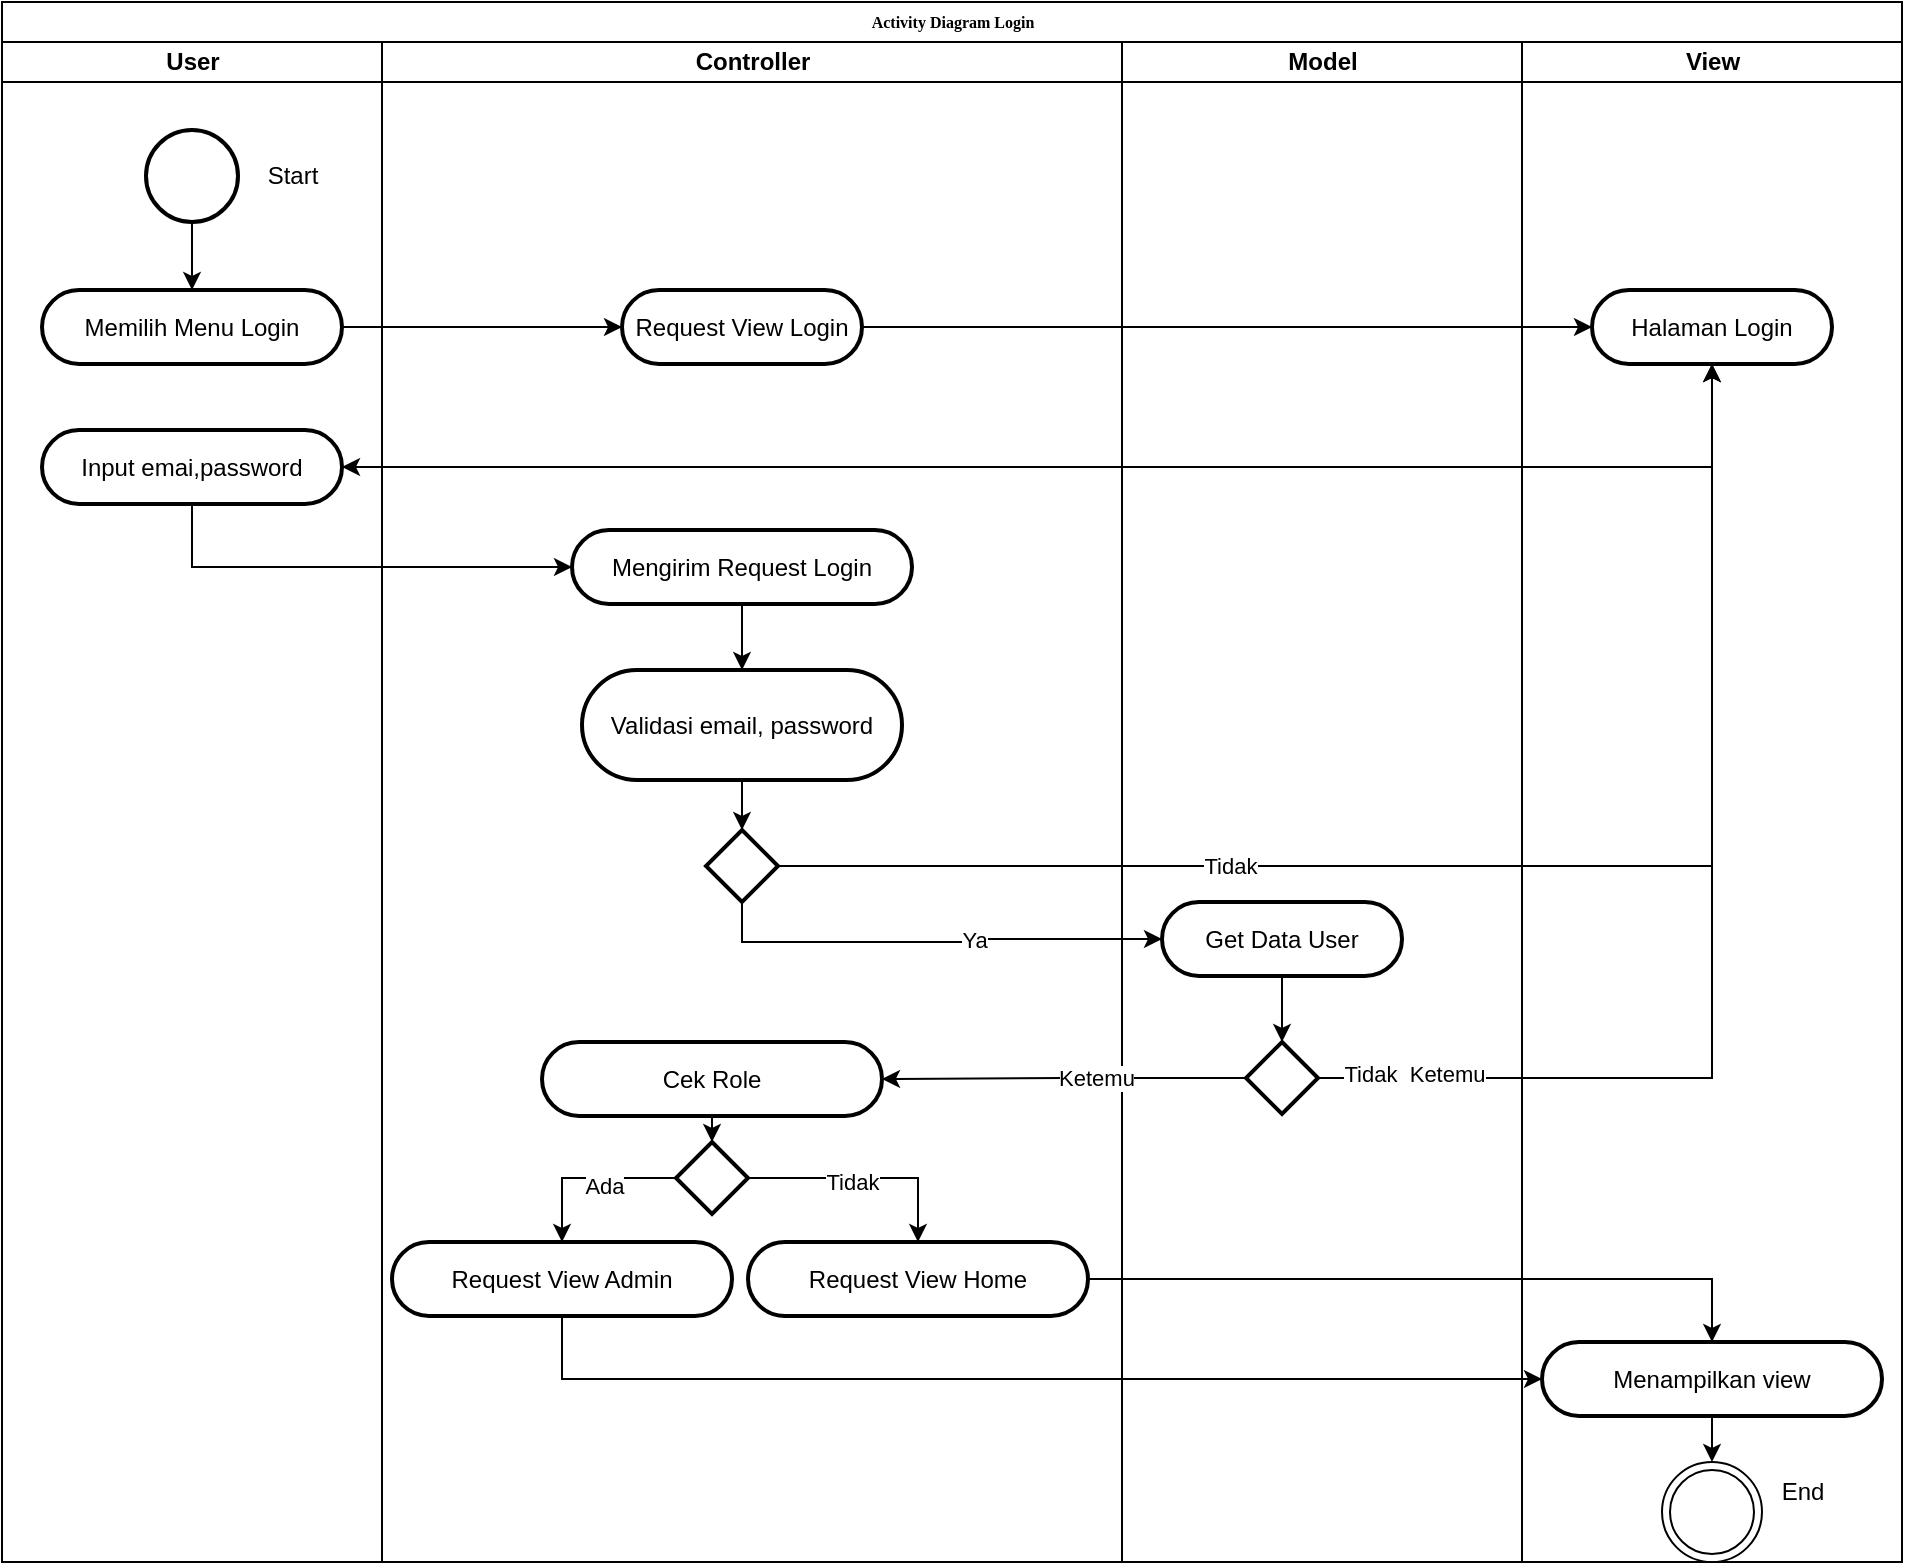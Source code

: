 <mxfile version="21.6.2" type="github">
  <diagram name="Page-1" id="74e2e168-ea6b-b213-b513-2b3c1d86103e">
    <mxGraphModel dx="1434" dy="796" grid="1" gridSize="10" guides="1" tooltips="1" connect="1" arrows="1" fold="1" page="1" pageScale="1" pageWidth="1100" pageHeight="850" background="none" math="0" shadow="0">
      <root>
        <mxCell id="0" />
        <mxCell id="1" parent="0" />
        <mxCell id="tNh9Pu8-4xg1eCCbPvk3-1" value="Activity Diagram Login" style="swimlane;html=1;childLayout=stackLayout;startSize=20;rounded=0;shadow=0;labelBackgroundColor=none;strokeWidth=1;fontFamily=Verdana;fontSize=8;align=center;" vertex="1" parent="1">
          <mxGeometry x="80" width="950" height="780" as="geometry" />
        </mxCell>
        <mxCell id="tNh9Pu8-4xg1eCCbPvk3-2" value="User" style="swimlane;html=1;startSize=20;" vertex="1" parent="tNh9Pu8-4xg1eCCbPvk3-1">
          <mxGeometry y="20" width="190" height="760" as="geometry" />
        </mxCell>
        <mxCell id="tNh9Pu8-4xg1eCCbPvk3-3" value="" style="edgeStyle=orthogonalEdgeStyle;rounded=0;orthogonalLoop=1;jettySize=auto;html=1;" edge="1" parent="tNh9Pu8-4xg1eCCbPvk3-2" source="tNh9Pu8-4xg1eCCbPvk3-4" target="tNh9Pu8-4xg1eCCbPvk3-5">
          <mxGeometry relative="1" as="geometry" />
        </mxCell>
        <mxCell id="tNh9Pu8-4xg1eCCbPvk3-4" value="" style="strokeWidth=2;html=1;shape=mxgraph.flowchart.start_2;whiteSpace=wrap;fillStyle=solid;" vertex="1" parent="tNh9Pu8-4xg1eCCbPvk3-2">
          <mxGeometry x="72" y="44" width="46" height="46" as="geometry" />
        </mxCell>
        <mxCell id="tNh9Pu8-4xg1eCCbPvk3-5" value="Memilih Menu Login" style="rounded=1;whiteSpace=wrap;html=1;strokeWidth=2;fillStyle=solid;arcSize=50;" vertex="1" parent="tNh9Pu8-4xg1eCCbPvk3-2">
          <mxGeometry x="20" y="124" width="150" height="37" as="geometry" />
        </mxCell>
        <mxCell id="tNh9Pu8-4xg1eCCbPvk3-6" value="Input emai,password" style="rounded=1;whiteSpace=wrap;html=1;strokeWidth=2;fillStyle=solid;arcSize=50;" vertex="1" parent="tNh9Pu8-4xg1eCCbPvk3-2">
          <mxGeometry x="20" y="194" width="150" height="37" as="geometry" />
        </mxCell>
        <mxCell id="tNh9Pu8-4xg1eCCbPvk3-7" value="Start" style="text;html=1;align=center;verticalAlign=middle;resizable=0;points=[];autosize=1;strokeColor=none;fillColor=none;" vertex="1" parent="tNh9Pu8-4xg1eCCbPvk3-2">
          <mxGeometry x="120" y="52" width="50" height="30" as="geometry" />
        </mxCell>
        <mxCell id="tNh9Pu8-4xg1eCCbPvk3-8" value="Controller" style="swimlane;html=1;startSize=20;" vertex="1" parent="tNh9Pu8-4xg1eCCbPvk3-1">
          <mxGeometry x="190" y="20" width="370" height="760" as="geometry" />
        </mxCell>
        <mxCell id="tNh9Pu8-4xg1eCCbPvk3-9" style="edgeStyle=orthogonalEdgeStyle;rounded=0;orthogonalLoop=1;jettySize=auto;html=1;exitX=0.5;exitY=1;exitDx=0;exitDy=0;" edge="1" parent="tNh9Pu8-4xg1eCCbPvk3-8">
          <mxGeometry relative="1" as="geometry">
            <mxPoint x="80" y="352.5" as="sourcePoint" />
            <mxPoint x="80" y="352.5" as="targetPoint" />
          </mxGeometry>
        </mxCell>
        <mxCell id="tNh9Pu8-4xg1eCCbPvk3-10" style="edgeStyle=orthogonalEdgeStyle;rounded=0;orthogonalLoop=1;jettySize=auto;html=1;entryX=0.5;entryY=0;entryDx=0;entryDy=0;" edge="1" parent="tNh9Pu8-4xg1eCCbPvk3-8" source="tNh9Pu8-4xg1eCCbPvk3-11" target="tNh9Pu8-4xg1eCCbPvk3-13">
          <mxGeometry relative="1" as="geometry" />
        </mxCell>
        <mxCell id="tNh9Pu8-4xg1eCCbPvk3-11" value="Mengirim Request Login" style="rounded=1;whiteSpace=wrap;html=1;strokeWidth=2;fillStyle=solid;arcSize=50;" vertex="1" parent="tNh9Pu8-4xg1eCCbPvk3-8">
          <mxGeometry x="95" y="244" width="170" height="37" as="geometry" />
        </mxCell>
        <mxCell id="tNh9Pu8-4xg1eCCbPvk3-12" style="edgeStyle=orthogonalEdgeStyle;rounded=0;orthogonalLoop=1;jettySize=auto;html=1;entryX=0.5;entryY=0;entryDx=0;entryDy=0;entryPerimeter=0;" edge="1" parent="tNh9Pu8-4xg1eCCbPvk3-8" source="tNh9Pu8-4xg1eCCbPvk3-13" target="tNh9Pu8-4xg1eCCbPvk3-14">
          <mxGeometry relative="1" as="geometry" />
        </mxCell>
        <mxCell id="tNh9Pu8-4xg1eCCbPvk3-13" value="Validasi email, password" style="rounded=1;whiteSpace=wrap;html=1;strokeWidth=2;fillStyle=solid;arcSize=50;" vertex="1" parent="tNh9Pu8-4xg1eCCbPvk3-8">
          <mxGeometry x="100" y="314" width="160" height="55" as="geometry" />
        </mxCell>
        <mxCell id="tNh9Pu8-4xg1eCCbPvk3-14" value="" style="strokeWidth=2;html=1;shape=mxgraph.flowchart.decision;whiteSpace=wrap;" vertex="1" parent="tNh9Pu8-4xg1eCCbPvk3-8">
          <mxGeometry x="162" y="394" width="36" height="36" as="geometry" />
        </mxCell>
        <mxCell id="tNh9Pu8-4xg1eCCbPvk3-40" style="edgeStyle=orthogonalEdgeStyle;rounded=0;orthogonalLoop=1;jettySize=auto;html=1;entryX=0.5;entryY=0;entryDx=0;entryDy=0;entryPerimeter=0;" edge="1" parent="tNh9Pu8-4xg1eCCbPvk3-8" source="tNh9Pu8-4xg1eCCbPvk3-16" target="tNh9Pu8-4xg1eCCbPvk3-39">
          <mxGeometry relative="1" as="geometry" />
        </mxCell>
        <mxCell id="tNh9Pu8-4xg1eCCbPvk3-16" value="Cek Role" style="rounded=1;whiteSpace=wrap;html=1;strokeWidth=2;fillStyle=solid;arcSize=50;" vertex="1" parent="tNh9Pu8-4xg1eCCbPvk3-8">
          <mxGeometry x="80" y="500" width="170" height="37" as="geometry" />
        </mxCell>
        <mxCell id="tNh9Pu8-4xg1eCCbPvk3-17" value="Request View Admin" style="rounded=1;whiteSpace=wrap;html=1;strokeWidth=2;fillStyle=solid;arcSize=50;" vertex="1" parent="tNh9Pu8-4xg1eCCbPvk3-8">
          <mxGeometry x="5" y="600" width="170" height="37" as="geometry" />
        </mxCell>
        <mxCell id="tNh9Pu8-4xg1eCCbPvk3-18" value="Request View Login" style="rounded=1;whiteSpace=wrap;html=1;strokeWidth=2;fillStyle=solid;arcSize=50;" vertex="1" parent="tNh9Pu8-4xg1eCCbPvk3-8">
          <mxGeometry x="120" y="124" width="120" height="37" as="geometry" />
        </mxCell>
        <mxCell id="tNh9Pu8-4xg1eCCbPvk3-42" value="" style="edgeStyle=orthogonalEdgeStyle;rounded=0;orthogonalLoop=1;jettySize=auto;html=1;exitX=0;exitY=0.5;exitDx=0;exitDy=0;exitPerimeter=0;" edge="1" parent="tNh9Pu8-4xg1eCCbPvk3-8" source="tNh9Pu8-4xg1eCCbPvk3-39" target="tNh9Pu8-4xg1eCCbPvk3-17">
          <mxGeometry relative="1" as="geometry" />
        </mxCell>
        <mxCell id="tNh9Pu8-4xg1eCCbPvk3-43" value="Ada" style="edgeLabel;html=1;align=center;verticalAlign=middle;resizable=0;points=[];" vertex="1" connectable="0" parent="tNh9Pu8-4xg1eCCbPvk3-42">
          <mxGeometry x="-0.186" y="4" relative="1" as="geometry">
            <mxPoint as="offset" />
          </mxGeometry>
        </mxCell>
        <mxCell id="tNh9Pu8-4xg1eCCbPvk3-45" style="edgeStyle=orthogonalEdgeStyle;rounded=0;orthogonalLoop=1;jettySize=auto;html=1;entryX=0.5;entryY=0;entryDx=0;entryDy=0;exitX=1;exitY=0.5;exitDx=0;exitDy=0;exitPerimeter=0;" edge="1" parent="tNh9Pu8-4xg1eCCbPvk3-8" source="tNh9Pu8-4xg1eCCbPvk3-39" target="tNh9Pu8-4xg1eCCbPvk3-44">
          <mxGeometry relative="1" as="geometry">
            <mxPoint x="200" y="558" as="sourcePoint" />
          </mxGeometry>
        </mxCell>
        <mxCell id="tNh9Pu8-4xg1eCCbPvk3-46" value="Tidak" style="edgeLabel;html=1;align=center;verticalAlign=middle;resizable=0;points=[];" vertex="1" connectable="0" parent="tNh9Pu8-4xg1eCCbPvk3-45">
          <mxGeometry x="-0.122" y="-2" relative="1" as="geometry">
            <mxPoint as="offset" />
          </mxGeometry>
        </mxCell>
        <mxCell id="tNh9Pu8-4xg1eCCbPvk3-39" value="" style="strokeWidth=2;html=1;shape=mxgraph.flowchart.decision;whiteSpace=wrap;" vertex="1" parent="tNh9Pu8-4xg1eCCbPvk3-8">
          <mxGeometry x="147" y="550" width="36" height="36" as="geometry" />
        </mxCell>
        <mxCell id="tNh9Pu8-4xg1eCCbPvk3-44" value="Request View Home" style="rounded=1;whiteSpace=wrap;html=1;strokeWidth=2;fillStyle=solid;arcSize=50;" vertex="1" parent="tNh9Pu8-4xg1eCCbPvk3-8">
          <mxGeometry x="183" y="600" width="170" height="37" as="geometry" />
        </mxCell>
        <mxCell id="tNh9Pu8-4xg1eCCbPvk3-19" value="Model" style="swimlane;html=1;startSize=20;" vertex="1" parent="tNh9Pu8-4xg1eCCbPvk3-1">
          <mxGeometry x="560" y="20" width="200" height="760" as="geometry" />
        </mxCell>
        <mxCell id="tNh9Pu8-4xg1eCCbPvk3-52" style="edgeStyle=orthogonalEdgeStyle;rounded=0;orthogonalLoop=1;jettySize=auto;html=1;entryX=0.5;entryY=0;entryDx=0;entryDy=0;entryPerimeter=0;" edge="1" parent="tNh9Pu8-4xg1eCCbPvk3-19" source="tNh9Pu8-4xg1eCCbPvk3-20" target="tNh9Pu8-4xg1eCCbPvk3-51">
          <mxGeometry relative="1" as="geometry" />
        </mxCell>
        <mxCell id="tNh9Pu8-4xg1eCCbPvk3-20" value="Get Data User" style="rounded=1;whiteSpace=wrap;html=1;strokeWidth=2;fillStyle=solid;arcSize=50;" vertex="1" parent="tNh9Pu8-4xg1eCCbPvk3-19">
          <mxGeometry x="20" y="430" width="120" height="37" as="geometry" />
        </mxCell>
        <mxCell id="tNh9Pu8-4xg1eCCbPvk3-51" value="" style="strokeWidth=2;html=1;shape=mxgraph.flowchart.decision;whiteSpace=wrap;" vertex="1" parent="tNh9Pu8-4xg1eCCbPvk3-19">
          <mxGeometry x="62" y="500" width="36" height="36" as="geometry" />
        </mxCell>
        <mxCell id="tNh9Pu8-4xg1eCCbPvk3-21" value="View" style="swimlane;html=1;startSize=20;" vertex="1" parent="tNh9Pu8-4xg1eCCbPvk3-1">
          <mxGeometry x="760" y="20" width="190" height="760" as="geometry" />
        </mxCell>
        <mxCell id="tNh9Pu8-4xg1eCCbPvk3-22" value="Halaman Login" style="rounded=1;whiteSpace=wrap;html=1;strokeWidth=2;fillStyle=solid;arcSize=50;" vertex="1" parent="tNh9Pu8-4xg1eCCbPvk3-21">
          <mxGeometry x="35" y="124" width="120" height="37" as="geometry" />
        </mxCell>
        <mxCell id="tNh9Pu8-4xg1eCCbPvk3-23" style="edgeStyle=orthogonalEdgeStyle;rounded=0;orthogonalLoop=1;jettySize=auto;html=1;entryX=0.5;entryY=0;entryDx=0;entryDy=0;" edge="1" parent="tNh9Pu8-4xg1eCCbPvk3-21" source="tNh9Pu8-4xg1eCCbPvk3-24" target="tNh9Pu8-4xg1eCCbPvk3-25">
          <mxGeometry relative="1" as="geometry" />
        </mxCell>
        <mxCell id="tNh9Pu8-4xg1eCCbPvk3-24" value="Menampilkan view" style="rounded=1;whiteSpace=wrap;html=1;strokeWidth=2;fillStyle=solid;arcSize=50;" vertex="1" parent="tNh9Pu8-4xg1eCCbPvk3-21">
          <mxGeometry x="10" y="650" width="170" height="37" as="geometry" />
        </mxCell>
        <mxCell id="tNh9Pu8-4xg1eCCbPvk3-25" value="" style="ellipse;shape=doubleEllipse;whiteSpace=wrap;html=1;aspect=fixed;" vertex="1" parent="tNh9Pu8-4xg1eCCbPvk3-21">
          <mxGeometry x="70" y="710" width="50" height="50" as="geometry" />
        </mxCell>
        <mxCell id="tNh9Pu8-4xg1eCCbPvk3-26" value="End" style="text;html=1;align=center;verticalAlign=middle;resizable=0;points=[];autosize=1;strokeColor=none;fillColor=none;" vertex="1" parent="tNh9Pu8-4xg1eCCbPvk3-21">
          <mxGeometry x="120" y="710" width="40" height="30" as="geometry" />
        </mxCell>
        <mxCell id="tNh9Pu8-4xg1eCCbPvk3-27" style="edgeStyle=orthogonalEdgeStyle;rounded=0;orthogonalLoop=1;jettySize=auto;html=1;" edge="1" parent="tNh9Pu8-4xg1eCCbPvk3-1" source="tNh9Pu8-4xg1eCCbPvk3-5" target="tNh9Pu8-4xg1eCCbPvk3-18">
          <mxGeometry relative="1" as="geometry">
            <mxPoint x="230" y="164" as="targetPoint" />
          </mxGeometry>
        </mxCell>
        <mxCell id="tNh9Pu8-4xg1eCCbPvk3-28" style="edgeStyle=orthogonalEdgeStyle;rounded=0;orthogonalLoop=1;jettySize=auto;html=1;entryX=1;entryY=0.5;entryDx=0;entryDy=0;exitX=0.5;exitY=1;exitDx=0;exitDy=0;" edge="1" parent="tNh9Pu8-4xg1eCCbPvk3-1" source="tNh9Pu8-4xg1eCCbPvk3-22" target="tNh9Pu8-4xg1eCCbPvk3-6">
          <mxGeometry relative="1" as="geometry" />
        </mxCell>
        <mxCell id="tNh9Pu8-4xg1eCCbPvk3-29" style="edgeStyle=orthogonalEdgeStyle;rounded=0;orthogonalLoop=1;jettySize=auto;html=1;exitX=0.5;exitY=1;exitDx=0;exitDy=0;entryX=0;entryY=0.5;entryDx=0;entryDy=0;" edge="1" parent="tNh9Pu8-4xg1eCCbPvk3-1" source="tNh9Pu8-4xg1eCCbPvk3-6" target="tNh9Pu8-4xg1eCCbPvk3-11">
          <mxGeometry relative="1" as="geometry">
            <mxPoint x="95" y="304" as="targetPoint" />
          </mxGeometry>
        </mxCell>
        <mxCell id="tNh9Pu8-4xg1eCCbPvk3-30" style="edgeStyle=orthogonalEdgeStyle;rounded=0;orthogonalLoop=1;jettySize=auto;html=1;entryX=0.5;entryY=1;entryDx=0;entryDy=0;" edge="1" parent="tNh9Pu8-4xg1eCCbPvk3-1" source="tNh9Pu8-4xg1eCCbPvk3-14" target="tNh9Pu8-4xg1eCCbPvk3-22">
          <mxGeometry relative="1" as="geometry" />
        </mxCell>
        <mxCell id="tNh9Pu8-4xg1eCCbPvk3-31" value="Tidak" style="edgeLabel;html=1;align=center;verticalAlign=middle;resizable=0;points=[];" vertex="1" connectable="0" parent="tNh9Pu8-4xg1eCCbPvk3-30">
          <mxGeometry x="-0.37" relative="1" as="geometry">
            <mxPoint as="offset" />
          </mxGeometry>
        </mxCell>
        <mxCell id="tNh9Pu8-4xg1eCCbPvk3-35" style="edgeStyle=orthogonalEdgeStyle;rounded=0;orthogonalLoop=1;jettySize=auto;html=1;entryX=0;entryY=0.5;entryDx=0;entryDy=0;exitX=0.5;exitY=1;exitDx=0;exitDy=0;" edge="1" parent="tNh9Pu8-4xg1eCCbPvk3-1" source="tNh9Pu8-4xg1eCCbPvk3-17" target="tNh9Pu8-4xg1eCCbPvk3-24">
          <mxGeometry relative="1" as="geometry" />
        </mxCell>
        <mxCell id="tNh9Pu8-4xg1eCCbPvk3-36" style="edgeStyle=orthogonalEdgeStyle;rounded=0;orthogonalLoop=1;jettySize=auto;html=1;" edge="1" parent="tNh9Pu8-4xg1eCCbPvk3-1" source="tNh9Pu8-4xg1eCCbPvk3-18" target="tNh9Pu8-4xg1eCCbPvk3-22">
          <mxGeometry relative="1" as="geometry" />
        </mxCell>
        <mxCell id="tNh9Pu8-4xg1eCCbPvk3-48" style="edgeStyle=orthogonalEdgeStyle;rounded=0;orthogonalLoop=1;jettySize=auto;html=1;entryX=0;entryY=0.5;entryDx=0;entryDy=0;exitX=0.5;exitY=1;exitDx=0;exitDy=0;exitPerimeter=0;" edge="1" parent="tNh9Pu8-4xg1eCCbPvk3-1" source="tNh9Pu8-4xg1eCCbPvk3-14" target="tNh9Pu8-4xg1eCCbPvk3-20">
          <mxGeometry relative="1" as="geometry" />
        </mxCell>
        <mxCell id="tNh9Pu8-4xg1eCCbPvk3-49" value="Ya" style="edgeLabel;html=1;align=center;verticalAlign=middle;resizable=0;points=[];" vertex="1" connectable="0" parent="tNh9Pu8-4xg1eCCbPvk3-48">
          <mxGeometry x="0.188" relative="1" as="geometry">
            <mxPoint as="offset" />
          </mxGeometry>
        </mxCell>
        <mxCell id="tNh9Pu8-4xg1eCCbPvk3-47" style="edgeStyle=orthogonalEdgeStyle;rounded=0;orthogonalLoop=1;jettySize=auto;html=1;entryX=0.5;entryY=0;entryDx=0;entryDy=0;" edge="1" parent="tNh9Pu8-4xg1eCCbPvk3-1" source="tNh9Pu8-4xg1eCCbPvk3-44" target="tNh9Pu8-4xg1eCCbPvk3-24">
          <mxGeometry relative="1" as="geometry">
            <mxPoint x="760" y="814" as="targetPoint" />
          </mxGeometry>
        </mxCell>
        <mxCell id="tNh9Pu8-4xg1eCCbPvk3-53" style="edgeStyle=orthogonalEdgeStyle;rounded=0;orthogonalLoop=1;jettySize=auto;html=1;entryX=0.5;entryY=1;entryDx=0;entryDy=0;" edge="1" parent="tNh9Pu8-4xg1eCCbPvk3-1" source="tNh9Pu8-4xg1eCCbPvk3-51" target="tNh9Pu8-4xg1eCCbPvk3-22">
          <mxGeometry relative="1" as="geometry" />
        </mxCell>
        <mxCell id="tNh9Pu8-4xg1eCCbPvk3-55" value="Tidak&amp;nbsp; Ketemu" style="edgeLabel;html=1;align=center;verticalAlign=middle;resizable=0;points=[];" vertex="1" connectable="0" parent="tNh9Pu8-4xg1eCCbPvk3-53">
          <mxGeometry x="-0.827" y="2" relative="1" as="geometry">
            <mxPoint as="offset" />
          </mxGeometry>
        </mxCell>
        <mxCell id="tNh9Pu8-4xg1eCCbPvk3-54" style="edgeStyle=orthogonalEdgeStyle;rounded=0;orthogonalLoop=1;jettySize=auto;html=1;entryX=1;entryY=0.5;entryDx=0;entryDy=0;" edge="1" parent="tNh9Pu8-4xg1eCCbPvk3-1" source="tNh9Pu8-4xg1eCCbPvk3-51" target="tNh9Pu8-4xg1eCCbPvk3-16">
          <mxGeometry relative="1" as="geometry" />
        </mxCell>
        <mxCell id="tNh9Pu8-4xg1eCCbPvk3-56" value="Ketemu" style="edgeLabel;html=1;align=center;verticalAlign=middle;resizable=0;points=[];" vertex="1" connectable="0" parent="tNh9Pu8-4xg1eCCbPvk3-54">
          <mxGeometry x="-0.179" relative="1" as="geometry">
            <mxPoint as="offset" />
          </mxGeometry>
        </mxCell>
      </root>
    </mxGraphModel>
  </diagram>
</mxfile>
